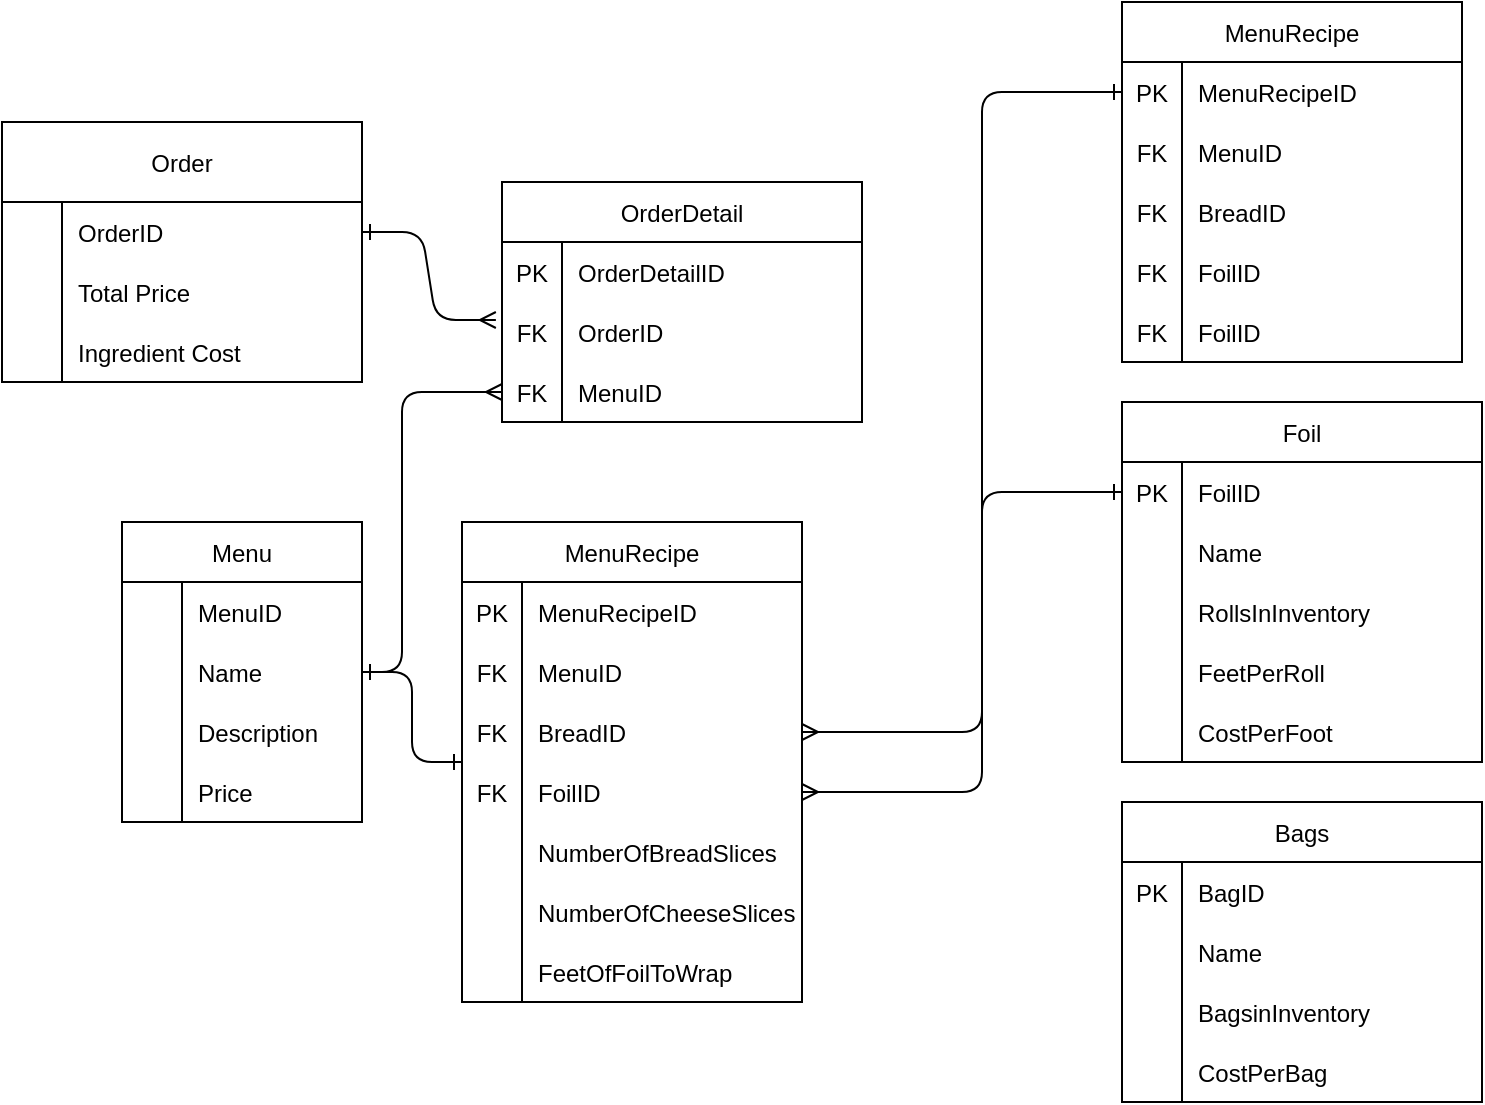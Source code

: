 <mxfile version="20.8.18" type="github">
  <diagram id="R2lEEEUBdFMjLlhIrx00" name="Page-1">
    <mxGraphModel dx="1296" dy="637" grid="1" gridSize="10" guides="1" tooltips="1" connect="1" arrows="1" fold="1" page="1" pageScale="1" pageWidth="850" pageHeight="1100" math="0" shadow="0" extFonts="Permanent Marker^https://fonts.googleapis.com/css?family=Permanent+Marker">
      <root>
        <mxCell id="0" />
        <mxCell id="1" parent="0" />
        <mxCell id="3ce16am8KHuT0WmnVn1E-5" value="Order" style="shape=table;startSize=40;container=1;collapsible=1;childLayout=tableLayout;fixedRows=1;rowLines=0;fontStyle=0;align=center;resizeLast=1;" vertex="1" parent="1">
          <mxGeometry x="60" y="70" width="180" height="130" as="geometry" />
        </mxCell>
        <mxCell id="3ce16am8KHuT0WmnVn1E-9" value="" style="shape=tableRow;horizontal=0;startSize=0;swimlaneHead=0;swimlaneBody=0;fillColor=none;collapsible=0;dropTarget=0;points=[[0,0.5],[1,0.5]];portConstraint=eastwest;top=0;left=0;right=0;bottom=0;" vertex="1" parent="3ce16am8KHuT0WmnVn1E-5">
          <mxGeometry y="40" width="180" height="30" as="geometry" />
        </mxCell>
        <mxCell id="3ce16am8KHuT0WmnVn1E-10" value="" style="shape=partialRectangle;connectable=0;fillColor=none;top=0;left=0;bottom=0;right=0;editable=1;overflow=hidden;" vertex="1" parent="3ce16am8KHuT0WmnVn1E-9">
          <mxGeometry width="30" height="30" as="geometry">
            <mxRectangle width="30" height="30" as="alternateBounds" />
          </mxGeometry>
        </mxCell>
        <mxCell id="3ce16am8KHuT0WmnVn1E-11" value="OrderID" style="shape=partialRectangle;connectable=0;fillColor=none;top=0;left=0;bottom=0;right=0;align=left;spacingLeft=6;overflow=hidden;" vertex="1" parent="3ce16am8KHuT0WmnVn1E-9">
          <mxGeometry x="30" width="150" height="30" as="geometry">
            <mxRectangle width="150" height="30" as="alternateBounds" />
          </mxGeometry>
        </mxCell>
        <mxCell id="3ce16am8KHuT0WmnVn1E-12" value="" style="shape=tableRow;horizontal=0;startSize=0;swimlaneHead=0;swimlaneBody=0;fillColor=none;collapsible=0;dropTarget=0;points=[[0,0.5],[1,0.5]];portConstraint=eastwest;top=0;left=0;right=0;bottom=0;" vertex="1" parent="3ce16am8KHuT0WmnVn1E-5">
          <mxGeometry y="70" width="180" height="30" as="geometry" />
        </mxCell>
        <mxCell id="3ce16am8KHuT0WmnVn1E-13" value="" style="shape=partialRectangle;connectable=0;fillColor=none;top=0;left=0;bottom=0;right=0;editable=1;overflow=hidden;" vertex="1" parent="3ce16am8KHuT0WmnVn1E-12">
          <mxGeometry width="30" height="30" as="geometry">
            <mxRectangle width="30" height="30" as="alternateBounds" />
          </mxGeometry>
        </mxCell>
        <mxCell id="3ce16am8KHuT0WmnVn1E-14" value="Total Price" style="shape=partialRectangle;connectable=0;fillColor=none;top=0;left=0;bottom=0;right=0;align=left;spacingLeft=6;overflow=hidden;" vertex="1" parent="3ce16am8KHuT0WmnVn1E-12">
          <mxGeometry x="30" width="150" height="30" as="geometry">
            <mxRectangle width="150" height="30" as="alternateBounds" />
          </mxGeometry>
        </mxCell>
        <mxCell id="3ce16am8KHuT0WmnVn1E-15" value="" style="shape=tableRow;horizontal=0;startSize=0;swimlaneHead=0;swimlaneBody=0;fillColor=none;collapsible=0;dropTarget=0;points=[[0,0.5],[1,0.5]];portConstraint=eastwest;top=0;left=0;right=0;bottom=0;" vertex="1" parent="3ce16am8KHuT0WmnVn1E-5">
          <mxGeometry y="100" width="180" height="30" as="geometry" />
        </mxCell>
        <mxCell id="3ce16am8KHuT0WmnVn1E-16" value="" style="shape=partialRectangle;connectable=0;fillColor=none;top=0;left=0;bottom=0;right=0;editable=1;overflow=hidden;" vertex="1" parent="3ce16am8KHuT0WmnVn1E-15">
          <mxGeometry width="30" height="30" as="geometry">
            <mxRectangle width="30" height="30" as="alternateBounds" />
          </mxGeometry>
        </mxCell>
        <mxCell id="3ce16am8KHuT0WmnVn1E-17" value="Ingredient Cost" style="shape=partialRectangle;connectable=0;fillColor=none;top=0;left=0;bottom=0;right=0;align=left;spacingLeft=6;overflow=hidden;" vertex="1" parent="3ce16am8KHuT0WmnVn1E-15">
          <mxGeometry x="30" width="150" height="30" as="geometry">
            <mxRectangle width="150" height="30" as="alternateBounds" />
          </mxGeometry>
        </mxCell>
        <mxCell id="3ce16am8KHuT0WmnVn1E-19" value="" style="edgeStyle=entityRelationEdgeStyle;fontSize=12;html=1;endArrow=ERmany;endFill=0;startArrow=ERone;startFill=0;targetPerimeterSpacing=0;exitX=1;exitY=0.5;exitDx=0;exitDy=0;rounded=1;entryX=-0.017;entryY=0.3;entryDx=0;entryDy=0;entryPerimeter=0;" edge="1" parent="1" source="3ce16am8KHuT0WmnVn1E-9" target="3ce16am8KHuT0WmnVn1E-92">
          <mxGeometry width="100" height="100" relative="1" as="geometry">
            <mxPoint x="310" y="160" as="sourcePoint" />
            <mxPoint x="300" y="170" as="targetPoint" />
          </mxGeometry>
        </mxCell>
        <mxCell id="3ce16am8KHuT0WmnVn1E-66" value="" style="shape=partialRectangle;connectable=0;fillColor=none;top=0;left=0;bottom=0;right=0;editable=1;overflow=hidden;" vertex="1" parent="1">
          <mxGeometry x="110" y="120" width="30" height="30" as="geometry">
            <mxRectangle width="30" height="30" as="alternateBounds" />
          </mxGeometry>
        </mxCell>
        <mxCell id="3ce16am8KHuT0WmnVn1E-67" value="" style="shape=partialRectangle;connectable=0;fillColor=none;top=0;left=0;bottom=0;right=0;editable=1;overflow=hidden;" vertex="1" parent="1">
          <mxGeometry x="110" y="150" width="30" height="30" as="geometry">
            <mxRectangle width="30" height="30" as="alternateBounds" />
          </mxGeometry>
        </mxCell>
        <mxCell id="3ce16am8KHuT0WmnVn1E-68" value="" style="shape=partialRectangle;connectable=0;fillColor=none;top=0;left=0;bottom=0;right=0;editable=1;overflow=hidden;" vertex="1" parent="1">
          <mxGeometry x="110" y="180" width="30" height="30" as="geometry">
            <mxRectangle width="30" height="30" as="alternateBounds" />
          </mxGeometry>
        </mxCell>
        <mxCell id="3ce16am8KHuT0WmnVn1E-69" value="" style="shape=partialRectangle;connectable=0;fillColor=none;top=0;left=0;bottom=0;right=0;editable=1;overflow=hidden;" vertex="1" parent="1">
          <mxGeometry x="120" y="130" width="30" height="30" as="geometry">
            <mxRectangle width="30" height="30" as="alternateBounds" />
          </mxGeometry>
        </mxCell>
        <mxCell id="3ce16am8KHuT0WmnVn1E-70" value="" style="shape=partialRectangle;connectable=0;fillColor=none;top=0;left=0;bottom=0;right=0;editable=1;overflow=hidden;" vertex="1" parent="1">
          <mxGeometry x="120" y="160" width="30" height="30" as="geometry">
            <mxRectangle width="30" height="30" as="alternateBounds" />
          </mxGeometry>
        </mxCell>
        <mxCell id="3ce16am8KHuT0WmnVn1E-71" value="" style="shape=partialRectangle;connectable=0;fillColor=none;top=0;left=0;bottom=0;right=0;editable=1;overflow=hidden;" vertex="1" parent="1">
          <mxGeometry x="120" y="190" width="30" height="30" as="geometry">
            <mxRectangle width="30" height="30" as="alternateBounds" />
          </mxGeometry>
        </mxCell>
        <mxCell id="3ce16am8KHuT0WmnVn1E-85" value="OrderDetail" style="shape=table;startSize=30;container=1;collapsible=1;childLayout=tableLayout;fixedRows=1;rowLines=0;fontStyle=0;align=center;resizeLast=1;shadow=0;strokeColor=default;" vertex="1" parent="1">
          <mxGeometry x="310" y="100" width="180" height="120" as="geometry" />
        </mxCell>
        <mxCell id="3ce16am8KHuT0WmnVn1E-89" value="" style="shape=tableRow;horizontal=0;startSize=0;swimlaneHead=0;swimlaneBody=0;fillColor=none;collapsible=0;dropTarget=0;points=[[0,0.5],[1,0.5]];portConstraint=eastwest;top=0;left=0;right=0;bottom=0;shadow=0;strokeColor=default;" vertex="1" parent="3ce16am8KHuT0WmnVn1E-85">
          <mxGeometry y="30" width="180" height="30" as="geometry" />
        </mxCell>
        <mxCell id="3ce16am8KHuT0WmnVn1E-90" value="PK" style="shape=partialRectangle;connectable=0;fillColor=none;top=0;left=0;bottom=0;right=0;editable=1;overflow=hidden;shadow=0;strokeColor=default;" vertex="1" parent="3ce16am8KHuT0WmnVn1E-89">
          <mxGeometry width="30" height="30" as="geometry">
            <mxRectangle width="30" height="30" as="alternateBounds" />
          </mxGeometry>
        </mxCell>
        <mxCell id="3ce16am8KHuT0WmnVn1E-91" value="OrderDetailID" style="shape=partialRectangle;connectable=0;fillColor=none;top=0;left=0;bottom=0;right=0;align=left;spacingLeft=6;overflow=hidden;shadow=0;strokeColor=default;" vertex="1" parent="3ce16am8KHuT0WmnVn1E-89">
          <mxGeometry x="30" width="150" height="30" as="geometry">
            <mxRectangle width="150" height="30" as="alternateBounds" />
          </mxGeometry>
        </mxCell>
        <mxCell id="3ce16am8KHuT0WmnVn1E-92" value="" style="shape=tableRow;horizontal=0;startSize=0;swimlaneHead=0;swimlaneBody=0;fillColor=none;collapsible=0;dropTarget=0;points=[[0,0.5],[1,0.5]];portConstraint=eastwest;top=0;left=0;right=0;bottom=0;shadow=0;strokeColor=default;" vertex="1" parent="3ce16am8KHuT0WmnVn1E-85">
          <mxGeometry y="60" width="180" height="30" as="geometry" />
        </mxCell>
        <mxCell id="3ce16am8KHuT0WmnVn1E-93" value="FK" style="shape=partialRectangle;connectable=0;fillColor=none;top=0;left=0;bottom=0;right=0;editable=1;overflow=hidden;shadow=0;strokeColor=default;" vertex="1" parent="3ce16am8KHuT0WmnVn1E-92">
          <mxGeometry width="30" height="30" as="geometry">
            <mxRectangle width="30" height="30" as="alternateBounds" />
          </mxGeometry>
        </mxCell>
        <mxCell id="3ce16am8KHuT0WmnVn1E-94" value="OrderID" style="shape=partialRectangle;connectable=0;fillColor=none;top=0;left=0;bottom=0;right=0;align=left;spacingLeft=6;overflow=hidden;shadow=0;strokeColor=default;" vertex="1" parent="3ce16am8KHuT0WmnVn1E-92">
          <mxGeometry x="30" width="150" height="30" as="geometry">
            <mxRectangle width="150" height="30" as="alternateBounds" />
          </mxGeometry>
        </mxCell>
        <mxCell id="3ce16am8KHuT0WmnVn1E-95" value="" style="shape=tableRow;horizontal=0;startSize=0;swimlaneHead=0;swimlaneBody=0;fillColor=none;collapsible=0;dropTarget=0;points=[[0,0.5],[1,0.5]];portConstraint=eastwest;top=0;left=0;right=0;bottom=0;shadow=0;strokeColor=default;" vertex="1" parent="3ce16am8KHuT0WmnVn1E-85">
          <mxGeometry y="90" width="180" height="30" as="geometry" />
        </mxCell>
        <mxCell id="3ce16am8KHuT0WmnVn1E-96" value="FK" style="shape=partialRectangle;connectable=0;fillColor=none;top=0;left=0;bottom=0;right=0;editable=1;overflow=hidden;shadow=0;strokeColor=default;" vertex="1" parent="3ce16am8KHuT0WmnVn1E-95">
          <mxGeometry width="30" height="30" as="geometry">
            <mxRectangle width="30" height="30" as="alternateBounds" />
          </mxGeometry>
        </mxCell>
        <mxCell id="3ce16am8KHuT0WmnVn1E-97" value="MenuID" style="shape=partialRectangle;connectable=0;fillColor=none;top=0;left=0;bottom=0;right=0;align=left;spacingLeft=6;overflow=hidden;shadow=0;strokeColor=default;" vertex="1" parent="3ce16am8KHuT0WmnVn1E-95">
          <mxGeometry x="30" width="150" height="30" as="geometry">
            <mxRectangle width="150" height="30" as="alternateBounds" />
          </mxGeometry>
        </mxCell>
        <mxCell id="3ce16am8KHuT0WmnVn1E-134" value="" style="edgeStyle=orthogonalEdgeStyle;rounded=1;orthogonalLoop=1;jettySize=auto;html=1;startArrow=ERone;startFill=0;endArrow=ERone;endFill=0;targetPerimeterSpacing=0;" edge="1" parent="1" source="3ce16am8KHuT0WmnVn1E-98" target="3ce16am8KHuT0WmnVn1E-121">
          <mxGeometry relative="1" as="geometry" />
        </mxCell>
        <mxCell id="3ce16am8KHuT0WmnVn1E-98" value="Menu" style="shape=table;startSize=30;container=1;collapsible=1;childLayout=tableLayout;fixedRows=1;rowLines=0;fontStyle=0;align=center;resizeLast=1;shadow=0;strokeColor=default;" vertex="1" parent="1">
          <mxGeometry x="120" y="270" width="120" height="150" as="geometry" />
        </mxCell>
        <mxCell id="3ce16am8KHuT0WmnVn1E-102" value="" style="shape=tableRow;horizontal=0;startSize=0;swimlaneHead=0;swimlaneBody=0;fillColor=none;collapsible=0;dropTarget=0;points=[[0,0.5],[1,0.5]];portConstraint=eastwest;top=0;left=0;right=0;bottom=0;shadow=0;strokeColor=default;" vertex="1" parent="3ce16am8KHuT0WmnVn1E-98">
          <mxGeometry y="30" width="120" height="30" as="geometry" />
        </mxCell>
        <mxCell id="3ce16am8KHuT0WmnVn1E-103" value="" style="shape=partialRectangle;connectable=0;fillColor=none;top=0;left=0;bottom=0;right=0;editable=1;overflow=hidden;shadow=0;strokeColor=default;" vertex="1" parent="3ce16am8KHuT0WmnVn1E-102">
          <mxGeometry width="30" height="30" as="geometry">
            <mxRectangle width="30" height="30" as="alternateBounds" />
          </mxGeometry>
        </mxCell>
        <mxCell id="3ce16am8KHuT0WmnVn1E-104" value="MenuID" style="shape=partialRectangle;connectable=0;fillColor=none;top=0;left=0;bottom=0;right=0;align=left;spacingLeft=6;overflow=hidden;shadow=0;strokeColor=default;" vertex="1" parent="3ce16am8KHuT0WmnVn1E-102">
          <mxGeometry x="30" width="90" height="30" as="geometry">
            <mxRectangle width="90" height="30" as="alternateBounds" />
          </mxGeometry>
        </mxCell>
        <mxCell id="3ce16am8KHuT0WmnVn1E-105" value="" style="shape=tableRow;horizontal=0;startSize=0;swimlaneHead=0;swimlaneBody=0;fillColor=none;collapsible=0;dropTarget=0;points=[[0,0.5],[1,0.5]];portConstraint=eastwest;top=0;left=0;right=0;bottom=0;shadow=0;strokeColor=default;" vertex="1" parent="3ce16am8KHuT0WmnVn1E-98">
          <mxGeometry y="60" width="120" height="30" as="geometry" />
        </mxCell>
        <mxCell id="3ce16am8KHuT0WmnVn1E-106" value="" style="shape=partialRectangle;connectable=0;fillColor=none;top=0;left=0;bottom=0;right=0;editable=1;overflow=hidden;shadow=0;strokeColor=default;" vertex="1" parent="3ce16am8KHuT0WmnVn1E-105">
          <mxGeometry width="30" height="30" as="geometry">
            <mxRectangle width="30" height="30" as="alternateBounds" />
          </mxGeometry>
        </mxCell>
        <mxCell id="3ce16am8KHuT0WmnVn1E-107" value="Name" style="shape=partialRectangle;connectable=0;fillColor=none;top=0;left=0;bottom=0;right=0;align=left;spacingLeft=6;overflow=hidden;shadow=0;strokeColor=default;" vertex="1" parent="3ce16am8KHuT0WmnVn1E-105">
          <mxGeometry x="30" width="90" height="30" as="geometry">
            <mxRectangle width="90" height="30" as="alternateBounds" />
          </mxGeometry>
        </mxCell>
        <mxCell id="3ce16am8KHuT0WmnVn1E-108" value="" style="shape=tableRow;horizontal=0;startSize=0;swimlaneHead=0;swimlaneBody=0;fillColor=none;collapsible=0;dropTarget=0;points=[[0,0.5],[1,0.5]];portConstraint=eastwest;top=0;left=0;right=0;bottom=0;shadow=0;strokeColor=default;" vertex="1" parent="3ce16am8KHuT0WmnVn1E-98">
          <mxGeometry y="90" width="120" height="30" as="geometry" />
        </mxCell>
        <mxCell id="3ce16am8KHuT0WmnVn1E-109" value="" style="shape=partialRectangle;connectable=0;fillColor=none;top=0;left=0;bottom=0;right=0;editable=1;overflow=hidden;shadow=0;strokeColor=default;" vertex="1" parent="3ce16am8KHuT0WmnVn1E-108">
          <mxGeometry width="30" height="30" as="geometry">
            <mxRectangle width="30" height="30" as="alternateBounds" />
          </mxGeometry>
        </mxCell>
        <mxCell id="3ce16am8KHuT0WmnVn1E-110" value="Description" style="shape=partialRectangle;connectable=0;fillColor=none;top=0;left=0;bottom=0;right=0;align=left;spacingLeft=6;overflow=hidden;shadow=0;strokeColor=default;" vertex="1" parent="3ce16am8KHuT0WmnVn1E-108">
          <mxGeometry x="30" width="90" height="30" as="geometry">
            <mxRectangle width="90" height="30" as="alternateBounds" />
          </mxGeometry>
        </mxCell>
        <mxCell id="3ce16am8KHuT0WmnVn1E-114" value="" style="shape=tableRow;horizontal=0;startSize=0;swimlaneHead=0;swimlaneBody=0;fillColor=none;collapsible=0;dropTarget=0;points=[[0,0.5],[1,0.5]];portConstraint=eastwest;top=0;left=0;right=0;bottom=0;shadow=0;strokeColor=default;" vertex="1" parent="3ce16am8KHuT0WmnVn1E-98">
          <mxGeometry y="120" width="120" height="30" as="geometry" />
        </mxCell>
        <mxCell id="3ce16am8KHuT0WmnVn1E-115" value="" style="shape=partialRectangle;connectable=0;fillColor=none;top=0;left=0;bottom=0;right=0;editable=1;overflow=hidden;shadow=0;strokeColor=default;" vertex="1" parent="3ce16am8KHuT0WmnVn1E-114">
          <mxGeometry width="30" height="30" as="geometry">
            <mxRectangle width="30" height="30" as="alternateBounds" />
          </mxGeometry>
        </mxCell>
        <mxCell id="3ce16am8KHuT0WmnVn1E-116" value="Price" style="shape=partialRectangle;connectable=0;fillColor=none;top=0;left=0;bottom=0;right=0;align=left;spacingLeft=6;overflow=hidden;shadow=0;strokeColor=default;" vertex="1" parent="3ce16am8KHuT0WmnVn1E-114">
          <mxGeometry x="30" width="90" height="30" as="geometry">
            <mxRectangle width="90" height="30" as="alternateBounds" />
          </mxGeometry>
        </mxCell>
        <mxCell id="3ce16am8KHuT0WmnVn1E-111" value="" style="endArrow=ERmany;html=1;rounded=1;targetPerimeterSpacing=0;entryX=0;entryY=0.5;entryDx=0;entryDy=0;startArrow=ERone;startFill=0;endFill=0;exitX=1;exitY=0.5;exitDx=0;exitDy=0;" edge="1" parent="1" source="3ce16am8KHuT0WmnVn1E-105" target="3ce16am8KHuT0WmnVn1E-95">
          <mxGeometry relative="1" as="geometry">
            <mxPoint x="120" y="320" as="sourcePoint" />
            <mxPoint x="520" y="200" as="targetPoint" />
            <Array as="points">
              <mxPoint x="260" y="345" />
              <mxPoint x="260" y="260" />
              <mxPoint x="260" y="205" />
            </Array>
          </mxGeometry>
        </mxCell>
        <mxCell id="3ce16am8KHuT0WmnVn1E-169" value="" style="edgeStyle=orthogonalEdgeStyle;rounded=1;orthogonalLoop=1;jettySize=auto;html=1;startArrow=ERmany;startFill=0;endArrow=ERone;endFill=0;targetPerimeterSpacing=0;entryX=0;entryY=0.5;entryDx=0;entryDy=0;exitX=1;exitY=0.5;exitDx=0;exitDy=0;" edge="1" parent="1" source="3ce16am8KHuT0WmnVn1E-131" target="3ce16am8KHuT0WmnVn1E-148">
          <mxGeometry relative="1" as="geometry">
            <Array as="points">
              <mxPoint x="550" y="405" />
              <mxPoint x="550" y="55" />
            </Array>
          </mxGeometry>
        </mxCell>
        <mxCell id="3ce16am8KHuT0WmnVn1E-121" value="MenuRecipe" style="shape=table;startSize=30;container=1;collapsible=1;childLayout=tableLayout;fixedRows=1;rowLines=0;fontStyle=0;align=center;resizeLast=1;shadow=0;strokeColor=default;" vertex="1" parent="1">
          <mxGeometry x="290" y="270" width="170" height="240" as="geometry" />
        </mxCell>
        <mxCell id="3ce16am8KHuT0WmnVn1E-122" value="" style="shape=tableRow;horizontal=0;startSize=0;swimlaneHead=0;swimlaneBody=0;fillColor=none;collapsible=0;dropTarget=0;points=[[0,0.5],[1,0.5]];portConstraint=eastwest;top=0;left=0;right=0;bottom=0;shadow=0;strokeColor=default;" vertex="1" parent="3ce16am8KHuT0WmnVn1E-121">
          <mxGeometry y="30" width="170" height="30" as="geometry" />
        </mxCell>
        <mxCell id="3ce16am8KHuT0WmnVn1E-123" value="PK" style="shape=partialRectangle;connectable=0;fillColor=none;top=0;left=0;bottom=0;right=0;editable=1;overflow=hidden;shadow=0;strokeColor=default;" vertex="1" parent="3ce16am8KHuT0WmnVn1E-122">
          <mxGeometry width="30" height="30" as="geometry">
            <mxRectangle width="30" height="30" as="alternateBounds" />
          </mxGeometry>
        </mxCell>
        <mxCell id="3ce16am8KHuT0WmnVn1E-124" value="MenuRecipeID" style="shape=partialRectangle;connectable=0;fillColor=none;top=0;left=0;bottom=0;right=0;align=left;spacingLeft=6;overflow=hidden;shadow=0;strokeColor=default;" vertex="1" parent="3ce16am8KHuT0WmnVn1E-122">
          <mxGeometry x="30" width="140" height="30" as="geometry">
            <mxRectangle width="140" height="30" as="alternateBounds" />
          </mxGeometry>
        </mxCell>
        <mxCell id="3ce16am8KHuT0WmnVn1E-125" value="" style="shape=tableRow;horizontal=0;startSize=0;swimlaneHead=0;swimlaneBody=0;fillColor=none;collapsible=0;dropTarget=0;points=[[0,0.5],[1,0.5]];portConstraint=eastwest;top=0;left=0;right=0;bottom=0;shadow=0;strokeColor=default;" vertex="1" parent="3ce16am8KHuT0WmnVn1E-121">
          <mxGeometry y="60" width="170" height="30" as="geometry" />
        </mxCell>
        <mxCell id="3ce16am8KHuT0WmnVn1E-126" value="FK" style="shape=partialRectangle;connectable=0;fillColor=none;top=0;left=0;bottom=0;right=0;editable=1;overflow=hidden;shadow=0;strokeColor=default;" vertex="1" parent="3ce16am8KHuT0WmnVn1E-125">
          <mxGeometry width="30" height="30" as="geometry">
            <mxRectangle width="30" height="30" as="alternateBounds" />
          </mxGeometry>
        </mxCell>
        <mxCell id="3ce16am8KHuT0WmnVn1E-127" value="MenuID" style="shape=partialRectangle;connectable=0;fillColor=none;top=0;left=0;bottom=0;right=0;align=left;spacingLeft=6;overflow=hidden;shadow=0;strokeColor=default;" vertex="1" parent="3ce16am8KHuT0WmnVn1E-125">
          <mxGeometry x="30" width="140" height="30" as="geometry">
            <mxRectangle width="140" height="30" as="alternateBounds" />
          </mxGeometry>
        </mxCell>
        <mxCell id="3ce16am8KHuT0WmnVn1E-128" value="" style="shape=tableRow;horizontal=0;startSize=0;swimlaneHead=0;swimlaneBody=0;fillColor=none;collapsible=0;dropTarget=0;points=[[0,0.5],[1,0.5]];portConstraint=eastwest;top=0;left=0;right=0;bottom=0;shadow=0;strokeColor=default;" vertex="1" parent="3ce16am8KHuT0WmnVn1E-121">
          <mxGeometry y="90" width="170" height="30" as="geometry" />
        </mxCell>
        <mxCell id="3ce16am8KHuT0WmnVn1E-129" value="FK" style="shape=partialRectangle;connectable=0;fillColor=none;top=0;left=0;bottom=0;right=0;editable=1;overflow=hidden;shadow=0;strokeColor=default;" vertex="1" parent="3ce16am8KHuT0WmnVn1E-128">
          <mxGeometry width="30" height="30" as="geometry">
            <mxRectangle width="30" height="30" as="alternateBounds" />
          </mxGeometry>
        </mxCell>
        <mxCell id="3ce16am8KHuT0WmnVn1E-130" value="BreadID" style="shape=partialRectangle;connectable=0;fillColor=none;top=0;left=0;bottom=0;right=0;align=left;spacingLeft=6;overflow=hidden;shadow=0;strokeColor=default;" vertex="1" parent="3ce16am8KHuT0WmnVn1E-128">
          <mxGeometry x="30" width="140" height="30" as="geometry">
            <mxRectangle width="140" height="30" as="alternateBounds" />
          </mxGeometry>
        </mxCell>
        <mxCell id="3ce16am8KHuT0WmnVn1E-131" value="" style="shape=tableRow;horizontal=0;startSize=0;swimlaneHead=0;swimlaneBody=0;fillColor=none;collapsible=0;dropTarget=0;points=[[0,0.5],[1,0.5]];portConstraint=eastwest;top=0;left=0;right=0;bottom=0;shadow=0;strokeColor=default;" vertex="1" parent="3ce16am8KHuT0WmnVn1E-121">
          <mxGeometry y="120" width="170" height="30" as="geometry" />
        </mxCell>
        <mxCell id="3ce16am8KHuT0WmnVn1E-132" value="FK" style="shape=partialRectangle;connectable=0;fillColor=none;top=0;left=0;bottom=0;right=0;editable=1;overflow=hidden;shadow=0;strokeColor=default;" vertex="1" parent="3ce16am8KHuT0WmnVn1E-131">
          <mxGeometry width="30" height="30" as="geometry">
            <mxRectangle width="30" height="30" as="alternateBounds" />
          </mxGeometry>
        </mxCell>
        <mxCell id="3ce16am8KHuT0WmnVn1E-133" value="FoilID" style="shape=partialRectangle;connectable=0;fillColor=none;top=0;left=0;bottom=0;right=0;align=left;spacingLeft=6;overflow=hidden;shadow=0;strokeColor=default;" vertex="1" parent="3ce16am8KHuT0WmnVn1E-131">
          <mxGeometry x="30" width="140" height="30" as="geometry">
            <mxRectangle width="140" height="30" as="alternateBounds" />
          </mxGeometry>
        </mxCell>
        <mxCell id="3ce16am8KHuT0WmnVn1E-135" value="" style="shape=tableRow;horizontal=0;startSize=0;swimlaneHead=0;swimlaneBody=0;fillColor=none;collapsible=0;dropTarget=0;points=[[0,0.5],[1,0.5]];portConstraint=eastwest;top=0;left=0;right=0;bottom=0;shadow=0;strokeColor=default;" vertex="1" parent="3ce16am8KHuT0WmnVn1E-121">
          <mxGeometry y="150" width="170" height="30" as="geometry" />
        </mxCell>
        <mxCell id="3ce16am8KHuT0WmnVn1E-136" value="" style="shape=partialRectangle;connectable=0;fillColor=none;top=0;left=0;bottom=0;right=0;editable=1;overflow=hidden;shadow=0;strokeColor=default;" vertex="1" parent="3ce16am8KHuT0WmnVn1E-135">
          <mxGeometry width="30" height="30" as="geometry">
            <mxRectangle width="30" height="30" as="alternateBounds" />
          </mxGeometry>
        </mxCell>
        <mxCell id="3ce16am8KHuT0WmnVn1E-137" value="NumberOfBreadSlices" style="shape=partialRectangle;connectable=0;fillColor=none;top=0;left=0;bottom=0;right=0;align=left;spacingLeft=6;overflow=hidden;shadow=0;strokeColor=default;" vertex="1" parent="3ce16am8KHuT0WmnVn1E-135">
          <mxGeometry x="30" width="140" height="30" as="geometry">
            <mxRectangle width="140" height="30" as="alternateBounds" />
          </mxGeometry>
        </mxCell>
        <mxCell id="3ce16am8KHuT0WmnVn1E-138" value="" style="shape=tableRow;horizontal=0;startSize=0;swimlaneHead=0;swimlaneBody=0;fillColor=none;collapsible=0;dropTarget=0;points=[[0,0.5],[1,0.5]];portConstraint=eastwest;top=0;left=0;right=0;bottom=0;shadow=0;strokeColor=default;" vertex="1" parent="3ce16am8KHuT0WmnVn1E-121">
          <mxGeometry y="180" width="170" height="30" as="geometry" />
        </mxCell>
        <mxCell id="3ce16am8KHuT0WmnVn1E-139" value="" style="shape=partialRectangle;connectable=0;fillColor=none;top=0;left=0;bottom=0;right=0;editable=1;overflow=hidden;shadow=0;strokeColor=default;" vertex="1" parent="3ce16am8KHuT0WmnVn1E-138">
          <mxGeometry width="30" height="30" as="geometry">
            <mxRectangle width="30" height="30" as="alternateBounds" />
          </mxGeometry>
        </mxCell>
        <mxCell id="3ce16am8KHuT0WmnVn1E-140" value="NumberOfCheeseSlices" style="shape=partialRectangle;connectable=0;fillColor=none;top=0;left=0;bottom=0;right=0;align=left;spacingLeft=6;overflow=hidden;shadow=0;strokeColor=default;" vertex="1" parent="3ce16am8KHuT0WmnVn1E-138">
          <mxGeometry x="30" width="140" height="30" as="geometry">
            <mxRectangle width="140" height="30" as="alternateBounds" />
          </mxGeometry>
        </mxCell>
        <mxCell id="3ce16am8KHuT0WmnVn1E-141" value="" style="shape=tableRow;horizontal=0;startSize=0;swimlaneHead=0;swimlaneBody=0;fillColor=none;collapsible=0;dropTarget=0;points=[[0,0.5],[1,0.5]];portConstraint=eastwest;top=0;left=0;right=0;bottom=0;shadow=0;strokeColor=default;" vertex="1" parent="3ce16am8KHuT0WmnVn1E-121">
          <mxGeometry y="210" width="170" height="30" as="geometry" />
        </mxCell>
        <mxCell id="3ce16am8KHuT0WmnVn1E-142" value="" style="shape=partialRectangle;connectable=0;fillColor=none;top=0;left=0;bottom=0;right=0;editable=1;overflow=hidden;shadow=0;strokeColor=default;" vertex="1" parent="3ce16am8KHuT0WmnVn1E-141">
          <mxGeometry width="30" height="30" as="geometry">
            <mxRectangle width="30" height="30" as="alternateBounds" />
          </mxGeometry>
        </mxCell>
        <mxCell id="3ce16am8KHuT0WmnVn1E-143" value="FeetOfFoilToWrap" style="shape=partialRectangle;connectable=0;fillColor=none;top=0;left=0;bottom=0;right=0;align=left;spacingLeft=6;overflow=hidden;shadow=0;strokeColor=default;" vertex="1" parent="3ce16am8KHuT0WmnVn1E-141">
          <mxGeometry x="30" width="140" height="30" as="geometry">
            <mxRectangle width="140" height="30" as="alternateBounds" />
          </mxGeometry>
        </mxCell>
        <mxCell id="3ce16am8KHuT0WmnVn1E-147" value="MenuRecipe" style="shape=table;startSize=30;container=1;collapsible=1;childLayout=tableLayout;fixedRows=1;rowLines=0;fontStyle=0;align=center;resizeLast=1;shadow=0;strokeColor=default;" vertex="1" parent="1">
          <mxGeometry x="620" y="10" width="170" height="180" as="geometry" />
        </mxCell>
        <mxCell id="3ce16am8KHuT0WmnVn1E-148" value="" style="shape=tableRow;horizontal=0;startSize=0;swimlaneHead=0;swimlaneBody=0;fillColor=none;collapsible=0;dropTarget=0;points=[[0,0.5],[1,0.5]];portConstraint=eastwest;top=0;left=0;right=0;bottom=0;shadow=0;strokeColor=default;" vertex="1" parent="3ce16am8KHuT0WmnVn1E-147">
          <mxGeometry y="30" width="170" height="30" as="geometry" />
        </mxCell>
        <mxCell id="3ce16am8KHuT0WmnVn1E-149" value="PK" style="shape=partialRectangle;connectable=0;fillColor=none;top=0;left=0;bottom=0;right=0;editable=1;overflow=hidden;shadow=0;strokeColor=default;" vertex="1" parent="3ce16am8KHuT0WmnVn1E-148">
          <mxGeometry width="30" height="30" as="geometry">
            <mxRectangle width="30" height="30" as="alternateBounds" />
          </mxGeometry>
        </mxCell>
        <mxCell id="3ce16am8KHuT0WmnVn1E-150" value="MenuRecipeID" style="shape=partialRectangle;connectable=0;fillColor=none;top=0;left=0;bottom=0;right=0;align=left;spacingLeft=6;overflow=hidden;shadow=0;strokeColor=default;" vertex="1" parent="3ce16am8KHuT0WmnVn1E-148">
          <mxGeometry x="30" width="140" height="30" as="geometry">
            <mxRectangle width="140" height="30" as="alternateBounds" />
          </mxGeometry>
        </mxCell>
        <mxCell id="3ce16am8KHuT0WmnVn1E-151" value="" style="shape=tableRow;horizontal=0;startSize=0;swimlaneHead=0;swimlaneBody=0;fillColor=none;collapsible=0;dropTarget=0;points=[[0,0.5],[1,0.5]];portConstraint=eastwest;top=0;left=0;right=0;bottom=0;shadow=0;strokeColor=default;" vertex="1" parent="3ce16am8KHuT0WmnVn1E-147">
          <mxGeometry y="60" width="170" height="30" as="geometry" />
        </mxCell>
        <mxCell id="3ce16am8KHuT0WmnVn1E-152" value="FK" style="shape=partialRectangle;connectable=0;fillColor=none;top=0;left=0;bottom=0;right=0;editable=1;overflow=hidden;shadow=0;strokeColor=default;" vertex="1" parent="3ce16am8KHuT0WmnVn1E-151">
          <mxGeometry width="30" height="30" as="geometry">
            <mxRectangle width="30" height="30" as="alternateBounds" />
          </mxGeometry>
        </mxCell>
        <mxCell id="3ce16am8KHuT0WmnVn1E-153" value="MenuID" style="shape=partialRectangle;connectable=0;fillColor=none;top=0;left=0;bottom=0;right=0;align=left;spacingLeft=6;overflow=hidden;shadow=0;strokeColor=default;" vertex="1" parent="3ce16am8KHuT0WmnVn1E-151">
          <mxGeometry x="30" width="140" height="30" as="geometry">
            <mxRectangle width="140" height="30" as="alternateBounds" />
          </mxGeometry>
        </mxCell>
        <mxCell id="3ce16am8KHuT0WmnVn1E-154" value="" style="shape=tableRow;horizontal=0;startSize=0;swimlaneHead=0;swimlaneBody=0;fillColor=none;collapsible=0;dropTarget=0;points=[[0,0.5],[1,0.5]];portConstraint=eastwest;top=0;left=0;right=0;bottom=0;shadow=0;strokeColor=default;" vertex="1" parent="3ce16am8KHuT0WmnVn1E-147">
          <mxGeometry y="90" width="170" height="30" as="geometry" />
        </mxCell>
        <mxCell id="3ce16am8KHuT0WmnVn1E-155" value="FK" style="shape=partialRectangle;connectable=0;fillColor=none;top=0;left=0;bottom=0;right=0;editable=1;overflow=hidden;shadow=0;strokeColor=default;" vertex="1" parent="3ce16am8KHuT0WmnVn1E-154">
          <mxGeometry width="30" height="30" as="geometry">
            <mxRectangle width="30" height="30" as="alternateBounds" />
          </mxGeometry>
        </mxCell>
        <mxCell id="3ce16am8KHuT0WmnVn1E-156" value="BreadID" style="shape=partialRectangle;connectable=0;fillColor=none;top=0;left=0;bottom=0;right=0;align=left;spacingLeft=6;overflow=hidden;shadow=0;strokeColor=default;" vertex="1" parent="3ce16am8KHuT0WmnVn1E-154">
          <mxGeometry x="30" width="140" height="30" as="geometry">
            <mxRectangle width="140" height="30" as="alternateBounds" />
          </mxGeometry>
        </mxCell>
        <mxCell id="3ce16am8KHuT0WmnVn1E-157" value="" style="shape=tableRow;horizontal=0;startSize=0;swimlaneHead=0;swimlaneBody=0;fillColor=none;collapsible=0;dropTarget=0;points=[[0,0.5],[1,0.5]];portConstraint=eastwest;top=0;left=0;right=0;bottom=0;shadow=0;strokeColor=default;" vertex="1" parent="3ce16am8KHuT0WmnVn1E-147">
          <mxGeometry y="120" width="170" height="30" as="geometry" />
        </mxCell>
        <mxCell id="3ce16am8KHuT0WmnVn1E-158" value="FK" style="shape=partialRectangle;connectable=0;fillColor=none;top=0;left=0;bottom=0;right=0;editable=1;overflow=hidden;shadow=0;strokeColor=default;" vertex="1" parent="3ce16am8KHuT0WmnVn1E-157">
          <mxGeometry width="30" height="30" as="geometry">
            <mxRectangle width="30" height="30" as="alternateBounds" />
          </mxGeometry>
        </mxCell>
        <mxCell id="3ce16am8KHuT0WmnVn1E-159" value="FoilID" style="shape=partialRectangle;connectable=0;fillColor=none;top=0;left=0;bottom=0;right=0;align=left;spacingLeft=6;overflow=hidden;shadow=0;strokeColor=default;" vertex="1" parent="3ce16am8KHuT0WmnVn1E-157">
          <mxGeometry x="30" width="140" height="30" as="geometry">
            <mxRectangle width="140" height="30" as="alternateBounds" />
          </mxGeometry>
        </mxCell>
        <mxCell id="3ce16am8KHuT0WmnVn1E-170" value="" style="shape=tableRow;horizontal=0;startSize=0;swimlaneHead=0;swimlaneBody=0;fillColor=none;collapsible=0;dropTarget=0;points=[[0,0.5],[1,0.5]];portConstraint=eastwest;top=0;left=0;right=0;bottom=0;shadow=0;strokeColor=default;" vertex="1" parent="3ce16am8KHuT0WmnVn1E-147">
          <mxGeometry y="150" width="170" height="30" as="geometry" />
        </mxCell>
        <mxCell id="3ce16am8KHuT0WmnVn1E-171" value="FK" style="shape=partialRectangle;connectable=0;fillColor=none;top=0;left=0;bottom=0;right=0;editable=1;overflow=hidden;shadow=0;strokeColor=default;" vertex="1" parent="3ce16am8KHuT0WmnVn1E-170">
          <mxGeometry width="30" height="30" as="geometry">
            <mxRectangle width="30" height="30" as="alternateBounds" />
          </mxGeometry>
        </mxCell>
        <mxCell id="3ce16am8KHuT0WmnVn1E-172" value="FoilID" style="shape=partialRectangle;connectable=0;fillColor=none;top=0;left=0;bottom=0;right=0;align=left;spacingLeft=6;overflow=hidden;shadow=0;strokeColor=default;" vertex="1" parent="3ce16am8KHuT0WmnVn1E-170">
          <mxGeometry x="30" width="140" height="30" as="geometry">
            <mxRectangle width="140" height="30" as="alternateBounds" />
          </mxGeometry>
        </mxCell>
        <mxCell id="3ce16am8KHuT0WmnVn1E-173" value="" style="edgeStyle=orthogonalEdgeStyle;fontSize=12;html=1;endArrow=ERone;endFill=0;targetPerimeterSpacing=0;exitX=1;exitY=0.5;exitDx=0;exitDy=0;rounded=1;entryX=0;entryY=0.5;entryDx=0;entryDy=0;startArrow=ERmany;startFill=0;" edge="1" parent="1" source="3ce16am8KHuT0WmnVn1E-128" target="3ce16am8KHuT0WmnVn1E-178">
          <mxGeometry width="100" height="100" relative="1" as="geometry">
            <mxPoint x="500" y="540" as="sourcePoint" />
            <mxPoint x="580" y="375" as="targetPoint" />
            <Array as="points">
              <mxPoint x="550" y="375" />
              <mxPoint x="550" y="255" />
            </Array>
          </mxGeometry>
        </mxCell>
        <mxCell id="3ce16am8KHuT0WmnVn1E-174" value="Foil" style="shape=table;startSize=30;container=1;collapsible=1;childLayout=tableLayout;fixedRows=1;rowLines=0;fontStyle=0;align=center;resizeLast=1;shadow=0;strokeColor=default;" vertex="1" parent="1">
          <mxGeometry x="620" y="210" width="180" height="180" as="geometry" />
        </mxCell>
        <mxCell id="3ce16am8KHuT0WmnVn1E-178" value="" style="shape=tableRow;horizontal=0;startSize=0;swimlaneHead=0;swimlaneBody=0;fillColor=none;collapsible=0;dropTarget=0;points=[[0,0.5],[1,0.5]];portConstraint=eastwest;top=0;left=0;right=0;bottom=0;shadow=0;strokeColor=default;" vertex="1" parent="3ce16am8KHuT0WmnVn1E-174">
          <mxGeometry y="30" width="180" height="30" as="geometry" />
        </mxCell>
        <mxCell id="3ce16am8KHuT0WmnVn1E-179" value="PK" style="shape=partialRectangle;connectable=0;fillColor=none;top=0;left=0;bottom=0;right=0;editable=1;overflow=hidden;shadow=0;strokeColor=default;" vertex="1" parent="3ce16am8KHuT0WmnVn1E-178">
          <mxGeometry width="30" height="30" as="geometry">
            <mxRectangle width="30" height="30" as="alternateBounds" />
          </mxGeometry>
        </mxCell>
        <mxCell id="3ce16am8KHuT0WmnVn1E-180" value="FoilID" style="shape=partialRectangle;connectable=0;fillColor=none;top=0;left=0;bottom=0;right=0;align=left;spacingLeft=6;overflow=hidden;shadow=0;strokeColor=default;" vertex="1" parent="3ce16am8KHuT0WmnVn1E-178">
          <mxGeometry x="30" width="150" height="30" as="geometry">
            <mxRectangle width="150" height="30" as="alternateBounds" />
          </mxGeometry>
        </mxCell>
        <mxCell id="3ce16am8KHuT0WmnVn1E-181" value="" style="shape=tableRow;horizontal=0;startSize=0;swimlaneHead=0;swimlaneBody=0;fillColor=none;collapsible=0;dropTarget=0;points=[[0,0.5],[1,0.5]];portConstraint=eastwest;top=0;left=0;right=0;bottom=0;shadow=0;strokeColor=default;" vertex="1" parent="3ce16am8KHuT0WmnVn1E-174">
          <mxGeometry y="60" width="180" height="30" as="geometry" />
        </mxCell>
        <mxCell id="3ce16am8KHuT0WmnVn1E-182" value="" style="shape=partialRectangle;connectable=0;fillColor=none;top=0;left=0;bottom=0;right=0;editable=1;overflow=hidden;shadow=0;strokeColor=default;" vertex="1" parent="3ce16am8KHuT0WmnVn1E-181">
          <mxGeometry width="30" height="30" as="geometry">
            <mxRectangle width="30" height="30" as="alternateBounds" />
          </mxGeometry>
        </mxCell>
        <mxCell id="3ce16am8KHuT0WmnVn1E-183" value="Name" style="shape=partialRectangle;connectable=0;fillColor=none;top=0;left=0;bottom=0;right=0;align=left;spacingLeft=6;overflow=hidden;shadow=0;strokeColor=default;" vertex="1" parent="3ce16am8KHuT0WmnVn1E-181">
          <mxGeometry x="30" width="150" height="30" as="geometry">
            <mxRectangle width="150" height="30" as="alternateBounds" />
          </mxGeometry>
        </mxCell>
        <mxCell id="3ce16am8KHuT0WmnVn1E-184" value="" style="shape=tableRow;horizontal=0;startSize=0;swimlaneHead=0;swimlaneBody=0;fillColor=none;collapsible=0;dropTarget=0;points=[[0,0.5],[1,0.5]];portConstraint=eastwest;top=0;left=0;right=0;bottom=0;shadow=0;strokeColor=default;" vertex="1" parent="3ce16am8KHuT0WmnVn1E-174">
          <mxGeometry y="90" width="180" height="30" as="geometry" />
        </mxCell>
        <mxCell id="3ce16am8KHuT0WmnVn1E-185" value="" style="shape=partialRectangle;connectable=0;fillColor=none;top=0;left=0;bottom=0;right=0;editable=1;overflow=hidden;shadow=0;strokeColor=default;" vertex="1" parent="3ce16am8KHuT0WmnVn1E-184">
          <mxGeometry width="30" height="30" as="geometry">
            <mxRectangle width="30" height="30" as="alternateBounds" />
          </mxGeometry>
        </mxCell>
        <mxCell id="3ce16am8KHuT0WmnVn1E-186" value="RollsInInventory" style="shape=partialRectangle;connectable=0;fillColor=none;top=0;left=0;bottom=0;right=0;align=left;spacingLeft=6;overflow=hidden;shadow=0;strokeColor=default;" vertex="1" parent="3ce16am8KHuT0WmnVn1E-184">
          <mxGeometry x="30" width="150" height="30" as="geometry">
            <mxRectangle width="150" height="30" as="alternateBounds" />
          </mxGeometry>
        </mxCell>
        <mxCell id="3ce16am8KHuT0WmnVn1E-203" value="" style="shape=tableRow;horizontal=0;startSize=0;swimlaneHead=0;swimlaneBody=0;fillColor=none;collapsible=0;dropTarget=0;points=[[0,0.5],[1,0.5]];portConstraint=eastwest;top=0;left=0;right=0;bottom=0;shadow=0;strokeColor=default;" vertex="1" parent="3ce16am8KHuT0WmnVn1E-174">
          <mxGeometry y="120" width="180" height="30" as="geometry" />
        </mxCell>
        <mxCell id="3ce16am8KHuT0WmnVn1E-204" value="" style="shape=partialRectangle;connectable=0;fillColor=none;top=0;left=0;bottom=0;right=0;editable=1;overflow=hidden;shadow=0;strokeColor=default;" vertex="1" parent="3ce16am8KHuT0WmnVn1E-203">
          <mxGeometry width="30" height="30" as="geometry">
            <mxRectangle width="30" height="30" as="alternateBounds" />
          </mxGeometry>
        </mxCell>
        <mxCell id="3ce16am8KHuT0WmnVn1E-205" value="FeetPerRoll" style="shape=partialRectangle;connectable=0;fillColor=none;top=0;left=0;bottom=0;right=0;align=left;spacingLeft=6;overflow=hidden;shadow=0;strokeColor=default;" vertex="1" parent="3ce16am8KHuT0WmnVn1E-203">
          <mxGeometry x="30" width="150" height="30" as="geometry">
            <mxRectangle width="150" height="30" as="alternateBounds" />
          </mxGeometry>
        </mxCell>
        <mxCell id="3ce16am8KHuT0WmnVn1E-200" value="" style="shape=tableRow;horizontal=0;startSize=0;swimlaneHead=0;swimlaneBody=0;fillColor=none;collapsible=0;dropTarget=0;points=[[0,0.5],[1,0.5]];portConstraint=eastwest;top=0;left=0;right=0;bottom=0;shadow=0;strokeColor=default;" vertex="1" parent="3ce16am8KHuT0WmnVn1E-174">
          <mxGeometry y="150" width="180" height="30" as="geometry" />
        </mxCell>
        <mxCell id="3ce16am8KHuT0WmnVn1E-201" value="" style="shape=partialRectangle;connectable=0;fillColor=none;top=0;left=0;bottom=0;right=0;editable=1;overflow=hidden;shadow=0;strokeColor=default;" vertex="1" parent="3ce16am8KHuT0WmnVn1E-200">
          <mxGeometry width="30" height="30" as="geometry">
            <mxRectangle width="30" height="30" as="alternateBounds" />
          </mxGeometry>
        </mxCell>
        <mxCell id="3ce16am8KHuT0WmnVn1E-202" value="CostPerFoot" style="shape=partialRectangle;connectable=0;fillColor=none;top=0;left=0;bottom=0;right=0;align=left;spacingLeft=6;overflow=hidden;shadow=0;strokeColor=default;" vertex="1" parent="3ce16am8KHuT0WmnVn1E-200">
          <mxGeometry x="30" width="150" height="30" as="geometry">
            <mxRectangle width="150" height="30" as="alternateBounds" />
          </mxGeometry>
        </mxCell>
        <mxCell id="3ce16am8KHuT0WmnVn1E-187" value="Bags" style="shape=table;startSize=30;container=1;collapsible=1;childLayout=tableLayout;fixedRows=1;rowLines=0;fontStyle=0;align=center;resizeLast=1;shadow=0;strokeColor=default;" vertex="1" parent="1">
          <mxGeometry x="620" y="410" width="180" height="150" as="geometry" />
        </mxCell>
        <mxCell id="3ce16am8KHuT0WmnVn1E-191" value="" style="shape=tableRow;horizontal=0;startSize=0;swimlaneHead=0;swimlaneBody=0;fillColor=none;collapsible=0;dropTarget=0;points=[[0,0.5],[1,0.5]];portConstraint=eastwest;top=0;left=0;right=0;bottom=0;shadow=0;strokeColor=default;" vertex="1" parent="3ce16am8KHuT0WmnVn1E-187">
          <mxGeometry y="30" width="180" height="30" as="geometry" />
        </mxCell>
        <mxCell id="3ce16am8KHuT0WmnVn1E-192" value="PK" style="shape=partialRectangle;connectable=0;fillColor=none;top=0;left=0;bottom=0;right=0;editable=1;overflow=hidden;shadow=0;strokeColor=default;" vertex="1" parent="3ce16am8KHuT0WmnVn1E-191">
          <mxGeometry width="30" height="30" as="geometry">
            <mxRectangle width="30" height="30" as="alternateBounds" />
          </mxGeometry>
        </mxCell>
        <mxCell id="3ce16am8KHuT0WmnVn1E-193" value="BagID" style="shape=partialRectangle;connectable=0;fillColor=none;top=0;left=0;bottom=0;right=0;align=left;spacingLeft=6;overflow=hidden;shadow=0;strokeColor=default;" vertex="1" parent="3ce16am8KHuT0WmnVn1E-191">
          <mxGeometry x="30" width="150" height="30" as="geometry">
            <mxRectangle width="150" height="30" as="alternateBounds" />
          </mxGeometry>
        </mxCell>
        <mxCell id="3ce16am8KHuT0WmnVn1E-194" value="" style="shape=tableRow;horizontal=0;startSize=0;swimlaneHead=0;swimlaneBody=0;fillColor=none;collapsible=0;dropTarget=0;points=[[0,0.5],[1,0.5]];portConstraint=eastwest;top=0;left=0;right=0;bottom=0;shadow=0;strokeColor=default;" vertex="1" parent="3ce16am8KHuT0WmnVn1E-187">
          <mxGeometry y="60" width="180" height="30" as="geometry" />
        </mxCell>
        <mxCell id="3ce16am8KHuT0WmnVn1E-195" value="" style="shape=partialRectangle;connectable=0;fillColor=none;top=0;left=0;bottom=0;right=0;editable=1;overflow=hidden;shadow=0;strokeColor=default;" vertex="1" parent="3ce16am8KHuT0WmnVn1E-194">
          <mxGeometry width="30" height="30" as="geometry">
            <mxRectangle width="30" height="30" as="alternateBounds" />
          </mxGeometry>
        </mxCell>
        <mxCell id="3ce16am8KHuT0WmnVn1E-196" value="Name" style="shape=partialRectangle;connectable=0;fillColor=none;top=0;left=0;bottom=0;right=0;align=left;spacingLeft=6;overflow=hidden;shadow=0;strokeColor=default;" vertex="1" parent="3ce16am8KHuT0WmnVn1E-194">
          <mxGeometry x="30" width="150" height="30" as="geometry">
            <mxRectangle width="150" height="30" as="alternateBounds" />
          </mxGeometry>
        </mxCell>
        <mxCell id="3ce16am8KHuT0WmnVn1E-206" value="" style="shape=tableRow;horizontal=0;startSize=0;swimlaneHead=0;swimlaneBody=0;fillColor=none;collapsible=0;dropTarget=0;points=[[0,0.5],[1,0.5]];portConstraint=eastwest;top=0;left=0;right=0;bottom=0;shadow=0;strokeColor=default;" vertex="1" parent="3ce16am8KHuT0WmnVn1E-187">
          <mxGeometry y="90" width="180" height="30" as="geometry" />
        </mxCell>
        <mxCell id="3ce16am8KHuT0WmnVn1E-207" value="" style="shape=partialRectangle;connectable=0;fillColor=none;top=0;left=0;bottom=0;right=0;editable=1;overflow=hidden;shadow=0;strokeColor=default;" vertex="1" parent="3ce16am8KHuT0WmnVn1E-206">
          <mxGeometry width="30" height="30" as="geometry">
            <mxRectangle width="30" height="30" as="alternateBounds" />
          </mxGeometry>
        </mxCell>
        <mxCell id="3ce16am8KHuT0WmnVn1E-208" value="BagsinInventory" style="shape=partialRectangle;connectable=0;fillColor=none;top=0;left=0;bottom=0;right=0;align=left;spacingLeft=6;overflow=hidden;shadow=0;strokeColor=default;" vertex="1" parent="3ce16am8KHuT0WmnVn1E-206">
          <mxGeometry x="30" width="150" height="30" as="geometry">
            <mxRectangle width="150" height="30" as="alternateBounds" />
          </mxGeometry>
        </mxCell>
        <mxCell id="3ce16am8KHuT0WmnVn1E-197" value="" style="shape=tableRow;horizontal=0;startSize=0;swimlaneHead=0;swimlaneBody=0;fillColor=none;collapsible=0;dropTarget=0;points=[[0,0.5],[1,0.5]];portConstraint=eastwest;top=0;left=0;right=0;bottom=0;shadow=0;strokeColor=default;" vertex="1" parent="3ce16am8KHuT0WmnVn1E-187">
          <mxGeometry y="120" width="180" height="30" as="geometry" />
        </mxCell>
        <mxCell id="3ce16am8KHuT0WmnVn1E-198" value="" style="shape=partialRectangle;connectable=0;fillColor=none;top=0;left=0;bottom=0;right=0;editable=1;overflow=hidden;shadow=0;strokeColor=default;" vertex="1" parent="3ce16am8KHuT0WmnVn1E-197">
          <mxGeometry width="30" height="30" as="geometry">
            <mxRectangle width="30" height="30" as="alternateBounds" />
          </mxGeometry>
        </mxCell>
        <mxCell id="3ce16am8KHuT0WmnVn1E-199" value="CostPerBag" style="shape=partialRectangle;connectable=0;fillColor=none;top=0;left=0;bottom=0;right=0;align=left;spacingLeft=6;overflow=hidden;shadow=0;strokeColor=default;" vertex="1" parent="3ce16am8KHuT0WmnVn1E-197">
          <mxGeometry x="30" width="150" height="30" as="geometry">
            <mxRectangle width="150" height="30" as="alternateBounds" />
          </mxGeometry>
        </mxCell>
      </root>
    </mxGraphModel>
  </diagram>
</mxfile>
